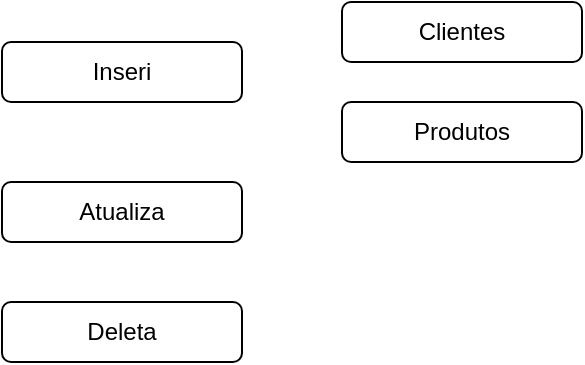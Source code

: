 <mxfile version="22.0.2" type="github">
  <diagram name="Página-1" id="91VNfWP0gXdSbYZWdZZZ">
    <mxGraphModel dx="880" dy="446" grid="1" gridSize="10" guides="1" tooltips="1" connect="1" arrows="1" fold="1" page="1" pageScale="1" pageWidth="827" pageHeight="1169" math="0" shadow="0">
      <root>
        <mxCell id="0" />
        <mxCell id="1" parent="0" />
        <mxCell id="OU0BFh9fgboDowWnD3pi-1" value="Inseri" style="rounded=1;whiteSpace=wrap;html=1;" vertex="1" parent="1">
          <mxGeometry x="100" y="100" width="120" height="30" as="geometry" />
        </mxCell>
        <mxCell id="OU0BFh9fgboDowWnD3pi-2" value="Atualiza" style="rounded=1;whiteSpace=wrap;html=1;" vertex="1" parent="1">
          <mxGeometry x="100" y="170" width="120" height="30" as="geometry" />
        </mxCell>
        <mxCell id="OU0BFh9fgboDowWnD3pi-3" value="Deleta" style="rounded=1;whiteSpace=wrap;html=1;" vertex="1" parent="1">
          <mxGeometry x="100" y="230" width="120" height="30" as="geometry" />
        </mxCell>
        <mxCell id="OU0BFh9fgboDowWnD3pi-5" value="Clientes" style="rounded=1;whiteSpace=wrap;html=1;" vertex="1" parent="1">
          <mxGeometry x="270" y="80" width="120" height="30" as="geometry" />
        </mxCell>
        <mxCell id="OU0BFh9fgboDowWnD3pi-6" value="Produtos" style="rounded=1;whiteSpace=wrap;html=1;" vertex="1" parent="1">
          <mxGeometry x="270" y="130" width="120" height="30" as="geometry" />
        </mxCell>
      </root>
    </mxGraphModel>
  </diagram>
</mxfile>
